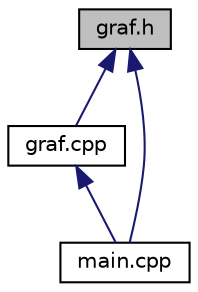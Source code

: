 digraph G
{
  edge [fontname="Helvetica",fontsize="10",labelfontname="Helvetica",labelfontsize="10"];
  node [fontname="Helvetica",fontsize="10",shape=record];
  Node1 [label="graf.h",height=0.2,width=0.4,color="black", fillcolor="grey75", style="filled" fontcolor="black"];
  Node1 -> Node2 [dir="back",color="midnightblue",fontsize="10",style="solid"];
  Node2 [label="graf.cpp",height=0.2,width=0.4,color="black", fillcolor="white", style="filled",URL="$graf_8cpp.html"];
  Node2 -> Node3 [dir="back",color="midnightblue",fontsize="10",style="solid"];
  Node3 [label="main.cpp",height=0.2,width=0.4,color="black", fillcolor="white", style="filled",URL="$main_8cpp.html"];
  Node1 -> Node3 [dir="back",color="midnightblue",fontsize="10",style="solid"];
}
